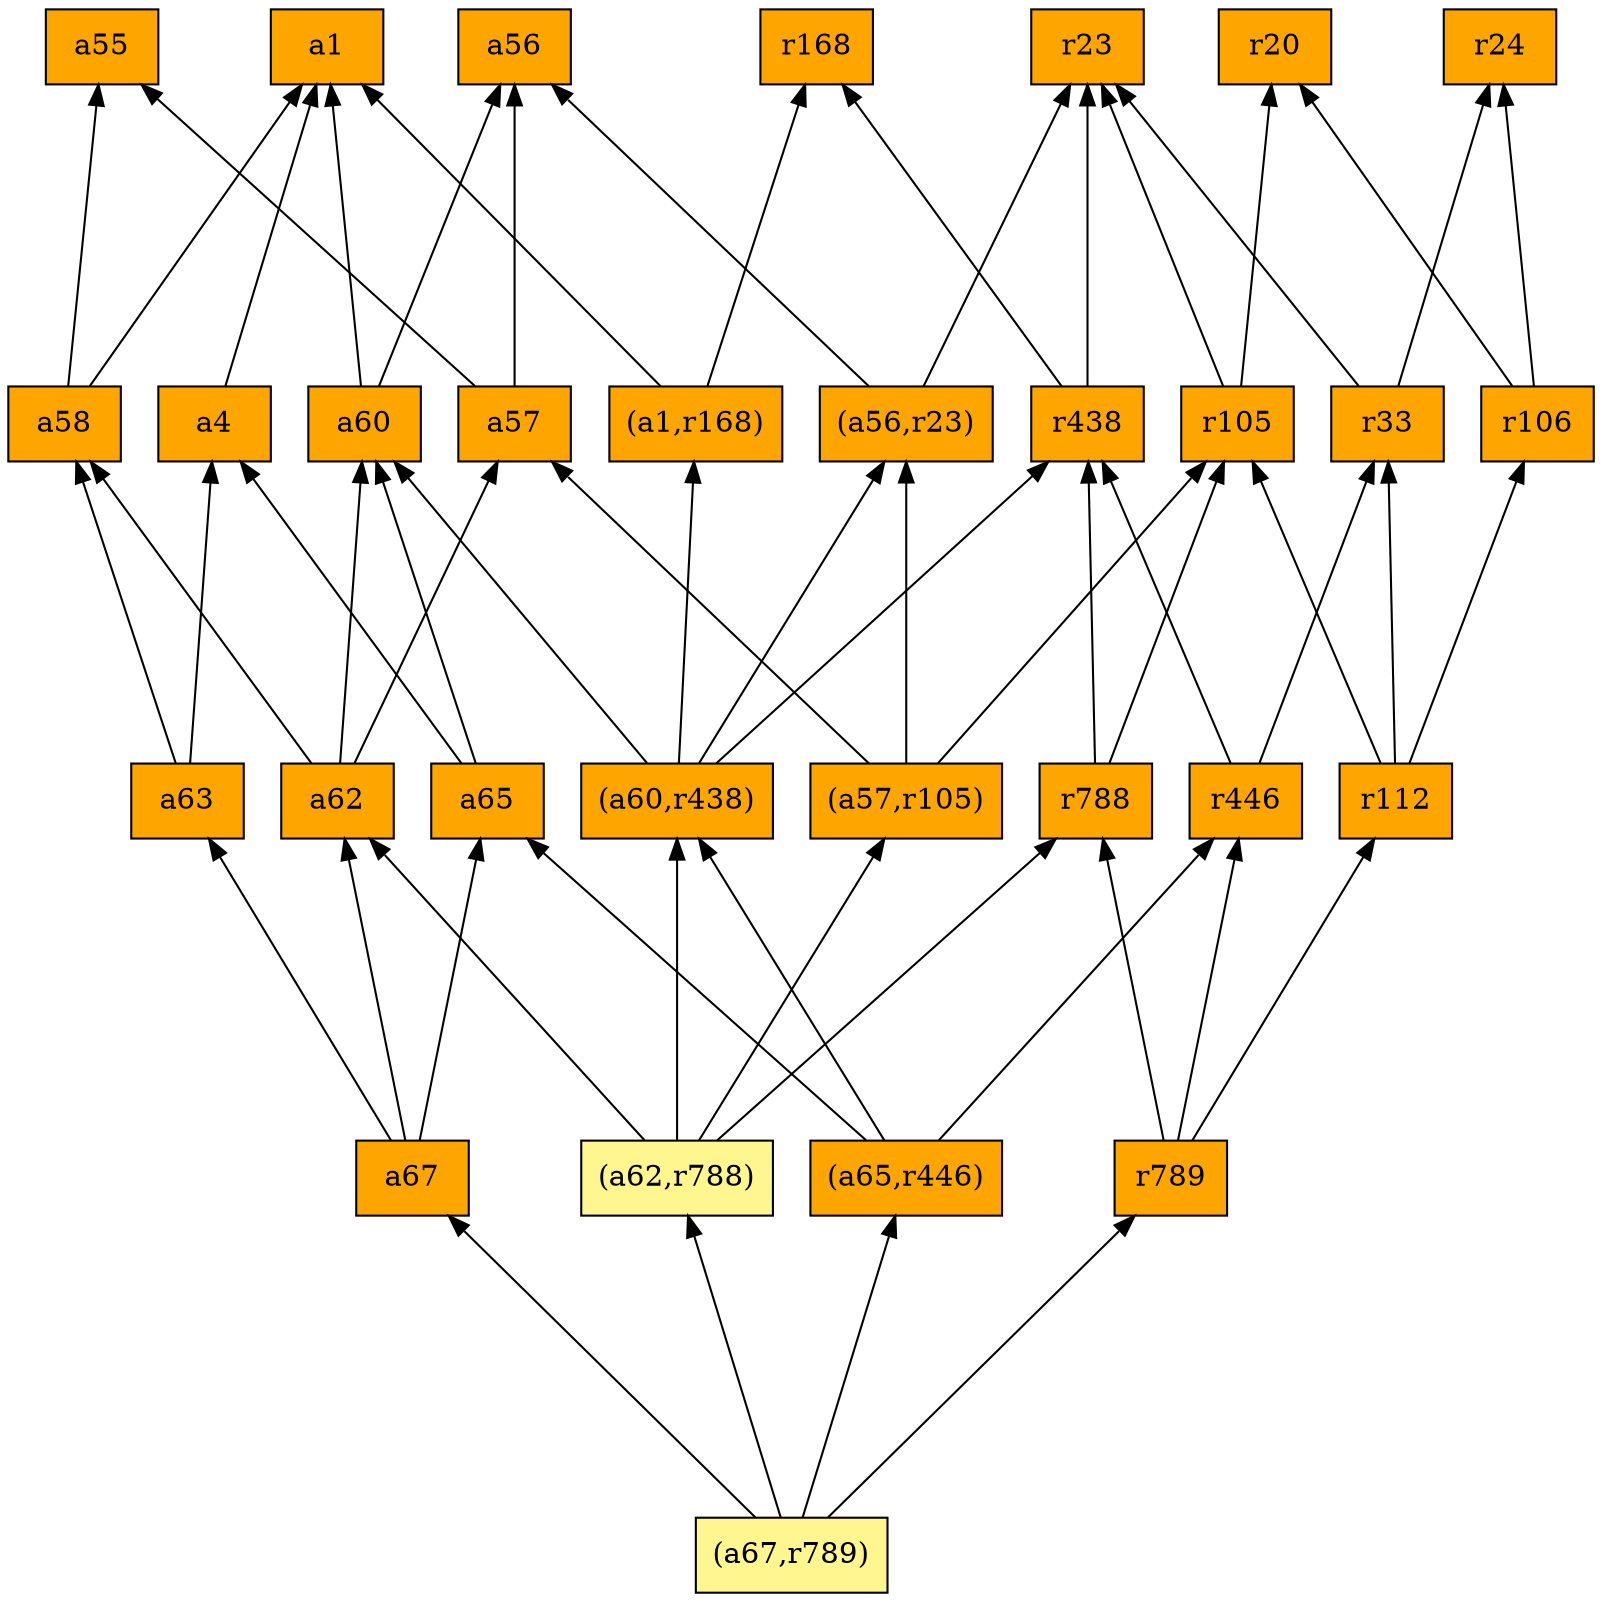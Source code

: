 digraph G {
rankdir=BT;ranksep="2.0";
"(a56,r23)" [shape=record,fillcolor=orange,style=filled,label="{(a56,r23)}"];
"r106" [shape=record,fillcolor=orange,style=filled,label="{r106}"];
"a58" [shape=record,fillcolor=orange,style=filled,label="{a58}"];
"a63" [shape=record,fillcolor=orange,style=filled,label="{a63}"];
"(a60,r438)" [shape=record,fillcolor=orange,style=filled,label="{(a60,r438)}"];
"a57" [shape=record,fillcolor=orange,style=filled,label="{a57}"];
"a56" [shape=record,fillcolor=orange,style=filled,label="{a56}"];
"r789" [shape=record,fillcolor=orange,style=filled,label="{r789}"];
"(a1,r168)" [shape=record,fillcolor=orange,style=filled,label="{(a1,r168)}"];
"r105" [shape=record,fillcolor=orange,style=filled,label="{r105}"];
"a65" [shape=record,fillcolor=orange,style=filled,label="{a65}"];
"a67" [shape=record,fillcolor=orange,style=filled,label="{a67}"];
"a62" [shape=record,fillcolor=orange,style=filled,label="{a62}"];
"a1" [shape=record,fillcolor=orange,style=filled,label="{a1}"];
"(a57,r105)" [shape=record,fillcolor=orange,style=filled,label="{(a57,r105)}"];
"r438" [shape=record,fillcolor=orange,style=filled,label="{r438}"];
"a60" [shape=record,fillcolor=orange,style=filled,label="{a60}"];
"a4" [shape=record,fillcolor=orange,style=filled,label="{a4}"];
"r24" [shape=record,fillcolor=orange,style=filled,label="{r24}"];
"a55" [shape=record,fillcolor=orange,style=filled,label="{a55}"];
"(a62,r788)" [shape=record,fillcolor=khaki1,style=filled,label="{(a62,r788)}"];
"r23" [shape=record,fillcolor=orange,style=filled,label="{r23}"];
"r33" [shape=record,fillcolor=orange,style=filled,label="{r33}"];
"r446" [shape=record,fillcolor=orange,style=filled,label="{r446}"];
"r20" [shape=record,fillcolor=orange,style=filled,label="{r20}"];
"r168" [shape=record,fillcolor=orange,style=filled,label="{r168}"];
"(a65,r446)" [shape=record,fillcolor=orange,style=filled,label="{(a65,r446)}"];
"r788" [shape=record,fillcolor=orange,style=filled,label="{r788}"];
"r112" [shape=record,fillcolor=orange,style=filled,label="{r112}"];
"(a67,r789)" [shape=record,fillcolor=khaki1,style=filled,label="{(a67,r789)}"];
"(a56,r23)" -> "a56"
"(a56,r23)" -> "r23"
"r106" -> "r20"
"r106" -> "r24"
"a58" -> "a1"
"a58" -> "a55"
"a63" -> "a58"
"a63" -> "a4"
"(a60,r438)" -> "a60"
"(a60,r438)" -> "r438"
"(a60,r438)" -> "(a1,r168)"
"(a60,r438)" -> "(a56,r23)"
"a57" -> "a56"
"a57" -> "a55"
"r789" -> "r446"
"r789" -> "r788"
"r789" -> "r112"
"(a1,r168)" -> "a1"
"(a1,r168)" -> "r168"
"r105" -> "r20"
"r105" -> "r23"
"a65" -> "a60"
"a65" -> "a4"
"a67" -> "a63"
"a67" -> "a65"
"a67" -> "a62"
"a62" -> "a58"
"a62" -> "a60"
"a62" -> "a57"
"(a57,r105)" -> "(a56,r23)"
"(a57,r105)" -> "a57"
"(a57,r105)" -> "r105"
"r438" -> "r23"
"r438" -> "r168"
"a60" -> "a1"
"a60" -> "a56"
"a4" -> "a1"
"(a62,r788)" -> "(a57,r105)"
"(a62,r788)" -> "(a60,r438)"
"(a62,r788)" -> "a62"
"(a62,r788)" -> "r788"
"r33" -> "r24"
"r33" -> "r23"
"r446" -> "r438"
"r446" -> "r33"
"(a65,r446)" -> "(a60,r438)"
"(a65,r446)" -> "a65"
"(a65,r446)" -> "r446"
"r788" -> "r438"
"r788" -> "r105"
"r112" -> "r106"
"r112" -> "r105"
"r112" -> "r33"
"(a67,r789)" -> "(a62,r788)"
"(a67,r789)" -> "r789"
"(a67,r789)" -> "a67"
"(a67,r789)" -> "(a65,r446)"
}